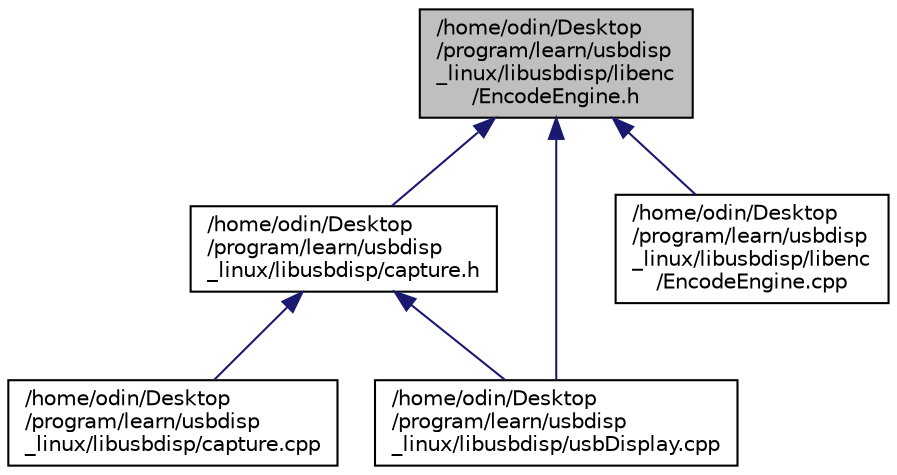 digraph "/home/odin/Desktop/program/learn/usbdisp_linux/libusbdisp/libenc/EncodeEngine.h"
{
 // LATEX_PDF_SIZE
  edge [fontname="Helvetica",fontsize="10",labelfontname="Helvetica",labelfontsize="10"];
  node [fontname="Helvetica",fontsize="10",shape=record];
  Node1 [label="/home/odin/Desktop\l/program/learn/usbdisp\l_linux/libusbdisp/libenc\l/EncodeEngine.h",height=0.2,width=0.4,color="black", fillcolor="grey75", style="filled", fontcolor="black",tooltip=" "];
  Node1 -> Node2 [dir="back",color="midnightblue",fontsize="10",style="solid",fontname="Helvetica"];
  Node2 [label="/home/odin/Desktop\l/program/learn/usbdisp\l_linux/libusbdisp/capture.h",height=0.2,width=0.4,color="black", fillcolor="white", style="filled",URL="$capture_8h.html",tooltip=" "];
  Node2 -> Node3 [dir="back",color="midnightblue",fontsize="10",style="solid",fontname="Helvetica"];
  Node3 [label="/home/odin/Desktop\l/program/learn/usbdisp\l_linux/libusbdisp/capture.cpp",height=0.2,width=0.4,color="black", fillcolor="white", style="filled",URL="$capture_8cpp.html",tooltip=" "];
  Node2 -> Node4 [dir="back",color="midnightblue",fontsize="10",style="solid",fontname="Helvetica"];
  Node4 [label="/home/odin/Desktop\l/program/learn/usbdisp\l_linux/libusbdisp/usbDisplay.cpp",height=0.2,width=0.4,color="black", fillcolor="white", style="filled",URL="$usbDisplay_8cpp.html",tooltip=" "];
  Node1 -> Node5 [dir="back",color="midnightblue",fontsize="10",style="solid",fontname="Helvetica"];
  Node5 [label="/home/odin/Desktop\l/program/learn/usbdisp\l_linux/libusbdisp/libenc\l/EncodeEngine.cpp",height=0.2,width=0.4,color="black", fillcolor="white", style="filled",URL="$EncodeEngine_8cpp.html",tooltip=" "];
  Node1 -> Node4 [dir="back",color="midnightblue",fontsize="10",style="solid",fontname="Helvetica"];
}
